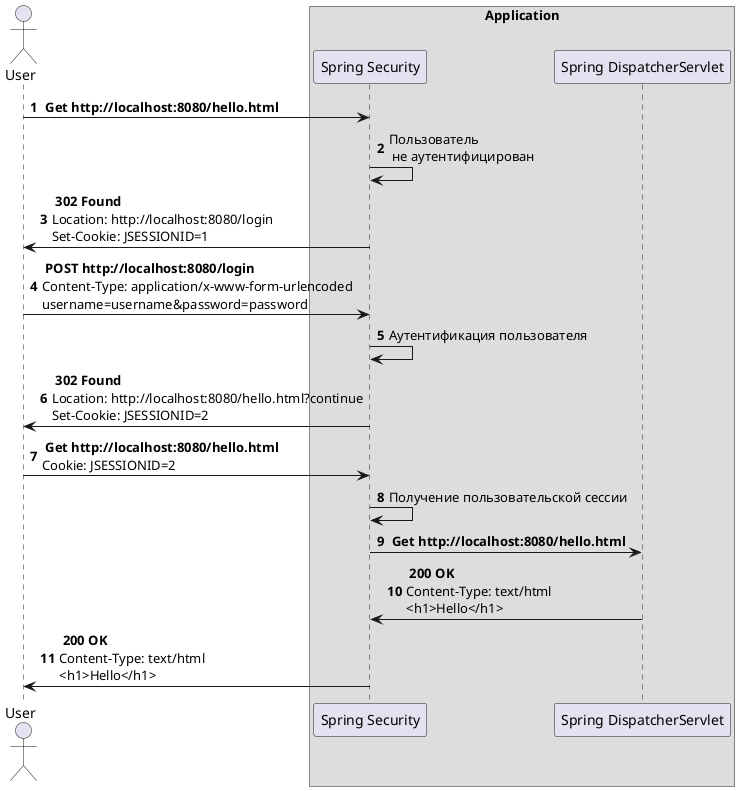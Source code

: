 @startuml
'https://plantuml.com/sequence-diagram

autonumber

actor User

box Application
    participant "Spring Security"
    participant "Spring DispatcherServlet"
end box

User -> "Spring Security": <b> Get http://localhost:8080/hello.html
"Spring Security" -> "Spring Security": Пользователь\n не аутентифицирован
"Spring Security" -> User: <b> 302 Found\nLocation: http://localhost:8080/login\nSet-Cookie: JSESSIONID=1
User -> "Spring Security": <b> POST http://localhost:8080/login\nContent-Type: application/x-www-form-urlencoded\nusername=username&password=password
"Spring Security" -> "Spring Security": Аутентификация пользователя
"Spring Security" -> User: <b> 302 Found\nLocation: http://localhost:8080/hello.html?continue\nSet-Cookie: JSESSIONID=2
User -> "Spring Security": <b> Get http://localhost:8080/hello.html\nCookie: JSESSIONID=2
"Spring Security" -> "Spring Security": Получение пользовательской сессии
"Spring Security" -> "Spring DispatcherServlet": <b> Get http://localhost:8080/hello.html
"Spring DispatcherServlet" -> "Spring Security": <b> 200 OK\nContent-Type: text/html\n<h1>Hello</h1>
"Spring Security" -> User: <b> 200 OK\nContent-Type: text/html\n<h1>Hello</h1>

@enduml